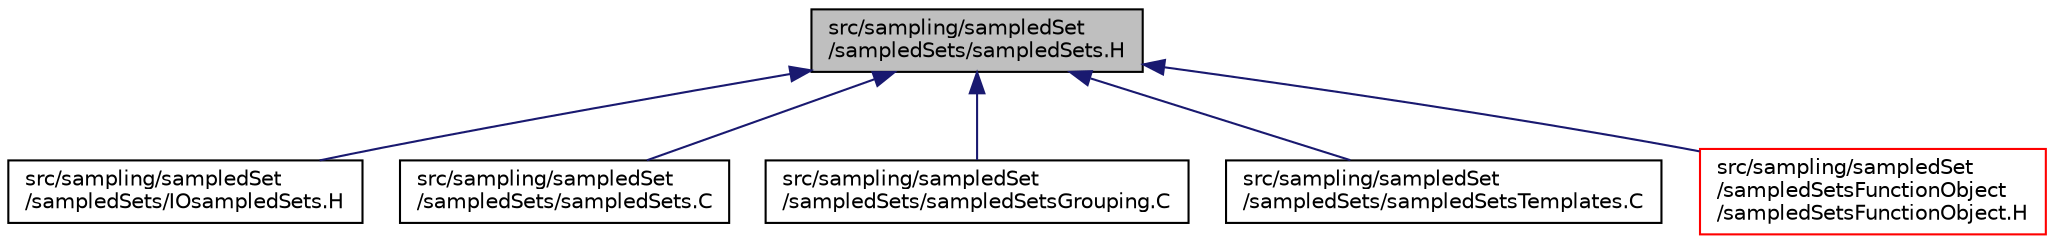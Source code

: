 digraph "src/sampling/sampledSet/sampledSets/sampledSets.H"
{
  bgcolor="transparent";
  edge [fontname="Helvetica",fontsize="10",labelfontname="Helvetica",labelfontsize="10"];
  node [fontname="Helvetica",fontsize="10",shape=record];
  Node1 [label="src/sampling/sampledSet\l/sampledSets/sampledSets.H",height=0.2,width=0.4,color="black", fillcolor="grey75", style="filled", fontcolor="black"];
  Node1 -> Node2 [dir="back",color="midnightblue",fontsize="10",style="solid",fontname="Helvetica"];
  Node2 [label="src/sampling/sampledSet\l/sampledSets/IOsampledSets.H",height=0.2,width=0.4,color="black",URL="$a09915.html"];
  Node1 -> Node3 [dir="back",color="midnightblue",fontsize="10",style="solid",fontname="Helvetica"];
  Node3 [label="src/sampling/sampledSet\l/sampledSets/sampledSets.C",height=0.2,width=0.4,color="black",URL="$a09916.html"];
  Node1 -> Node4 [dir="back",color="midnightblue",fontsize="10",style="solid",fontname="Helvetica"];
  Node4 [label="src/sampling/sampledSet\l/sampledSets/sampledSetsGrouping.C",height=0.2,width=0.4,color="black",URL="$a09918.html"];
  Node1 -> Node5 [dir="back",color="midnightblue",fontsize="10",style="solid",fontname="Helvetica"];
  Node5 [label="src/sampling/sampledSet\l/sampledSets/sampledSetsTemplates.C",height=0.2,width=0.4,color="black",URL="$a09919.html"];
  Node1 -> Node6 [dir="back",color="midnightblue",fontsize="10",style="solid",fontname="Helvetica"];
  Node6 [label="src/sampling/sampledSet\l/sampledSetsFunctionObject\l/sampledSetsFunctionObject.H",height=0.2,width=0.4,color="red",URL="$a09921.html"];
}
